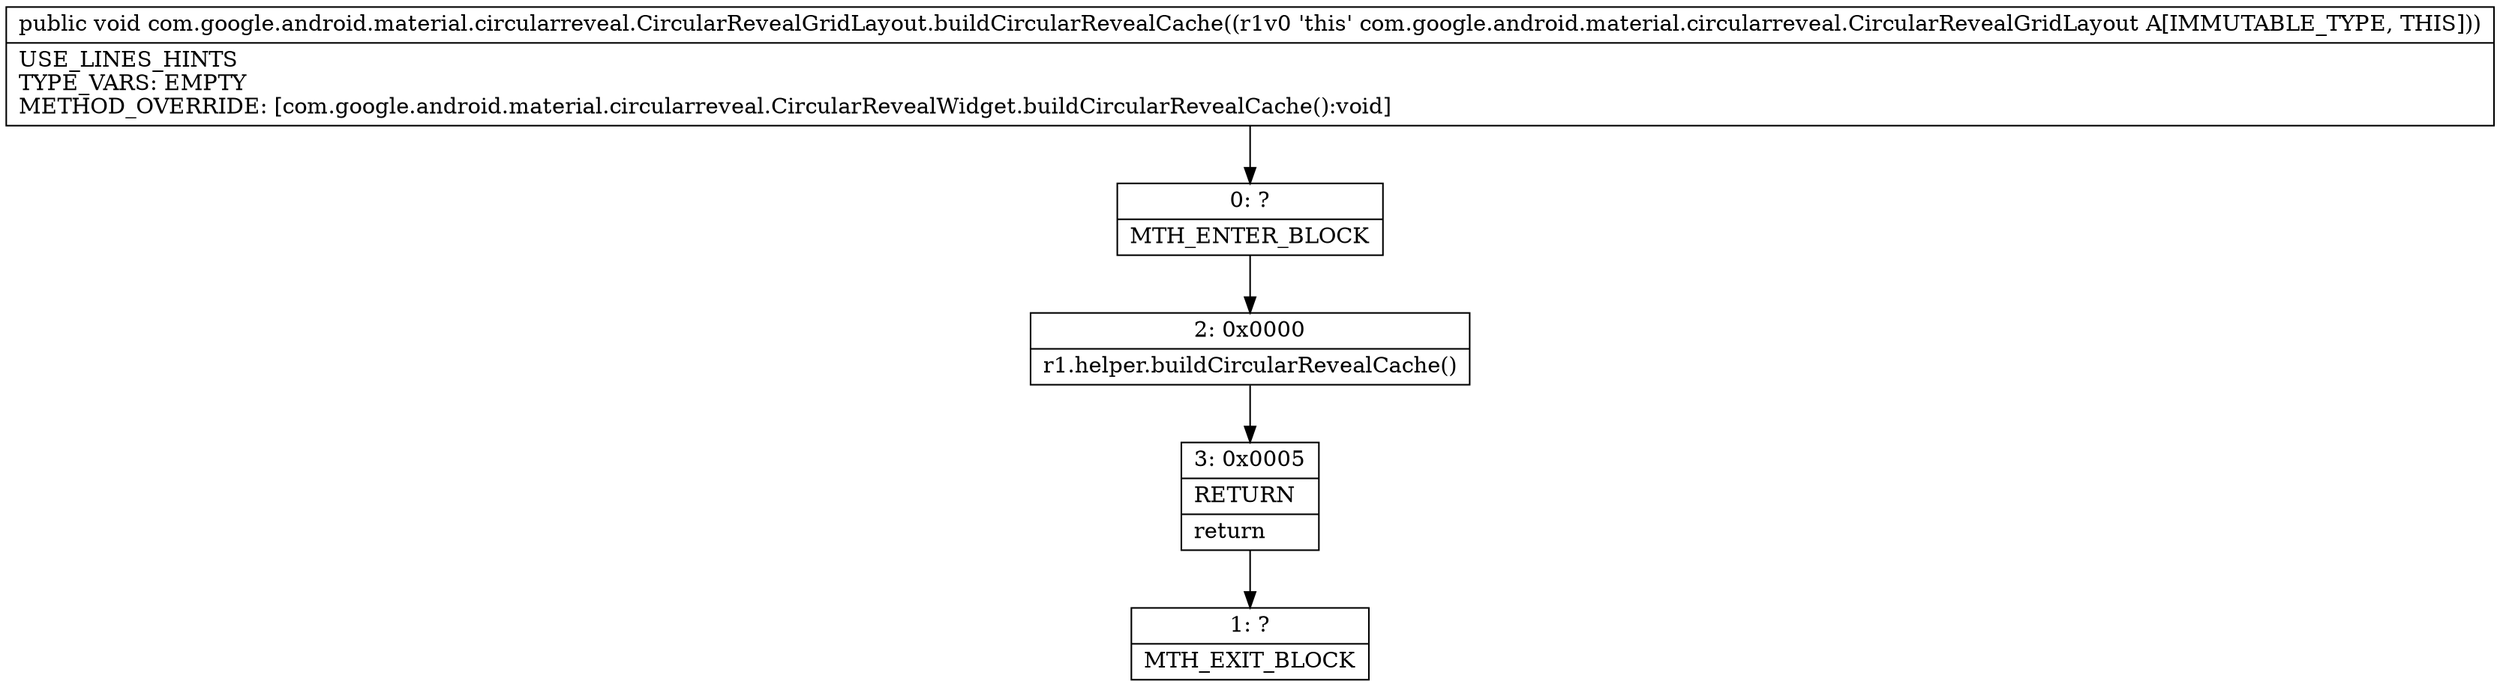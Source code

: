 digraph "CFG forcom.google.android.material.circularreveal.CircularRevealGridLayout.buildCircularRevealCache()V" {
Node_0 [shape=record,label="{0\:\ ?|MTH_ENTER_BLOCK\l}"];
Node_2 [shape=record,label="{2\:\ 0x0000|r1.helper.buildCircularRevealCache()\l}"];
Node_3 [shape=record,label="{3\:\ 0x0005|RETURN\l|return\l}"];
Node_1 [shape=record,label="{1\:\ ?|MTH_EXIT_BLOCK\l}"];
MethodNode[shape=record,label="{public void com.google.android.material.circularreveal.CircularRevealGridLayout.buildCircularRevealCache((r1v0 'this' com.google.android.material.circularreveal.CircularRevealGridLayout A[IMMUTABLE_TYPE, THIS]))  | USE_LINES_HINTS\lTYPE_VARS: EMPTY\lMETHOD_OVERRIDE: [com.google.android.material.circularreveal.CircularRevealWidget.buildCircularRevealCache():void]\l}"];
MethodNode -> Node_0;Node_0 -> Node_2;
Node_2 -> Node_3;
Node_3 -> Node_1;
}

